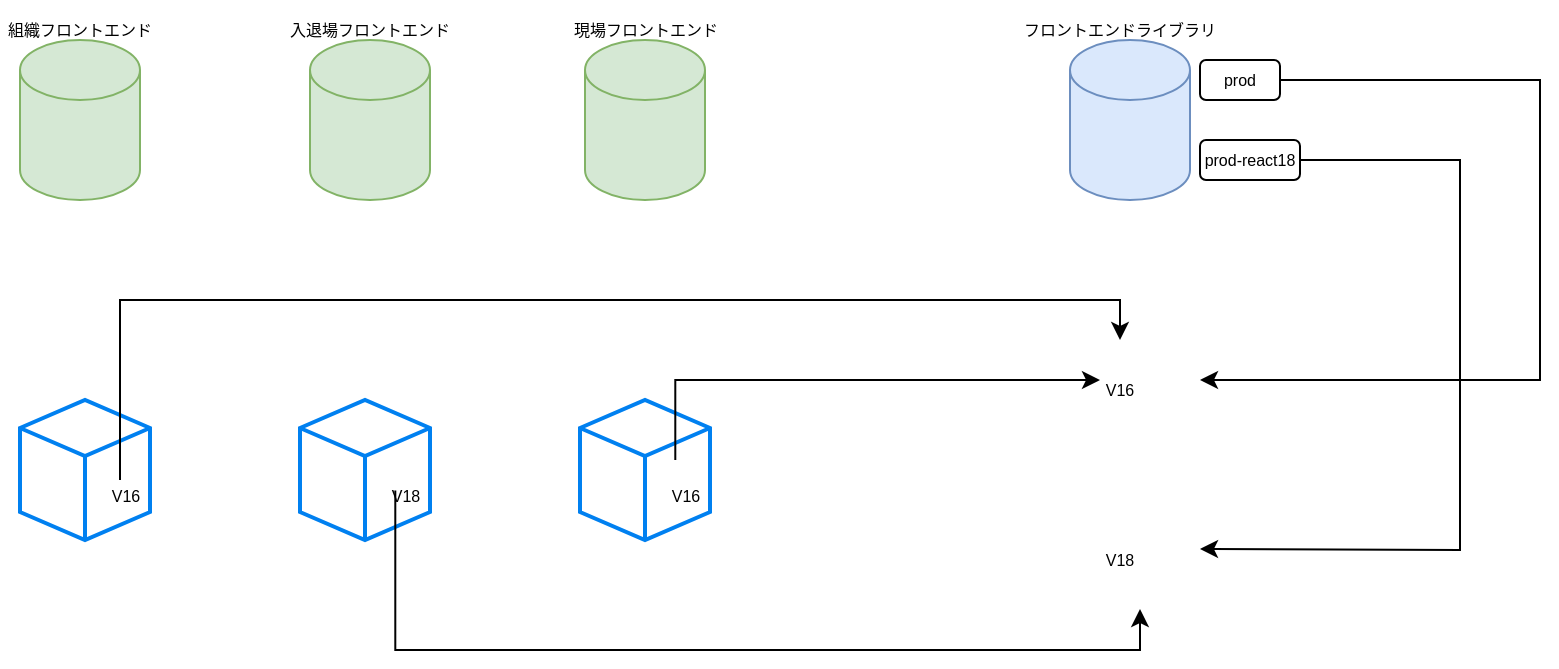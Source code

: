 <mxfile version="20.8.5" type="github">
  <diagram id="WpkYnD6l83_0RQSf9osd" name="ページ1">
    <mxGraphModel dx="1290" dy="602" grid="1" gridSize="10" guides="1" tooltips="1" connect="1" arrows="1" fold="1" page="1" pageScale="1" pageWidth="1920" pageHeight="1200" math="0" shadow="0">
      <root>
        <mxCell id="0" />
        <mxCell id="1" parent="0" />
        <mxCell id="6hjyb0fU1uYT03axCHp_-13" value="" style="group" vertex="1" connectable="0" parent="1">
          <mxGeometry x="230" y="120" width="80" height="100" as="geometry" />
        </mxCell>
        <mxCell id="6hjyb0fU1uYT03axCHp_-4" value="" style="shape=cylinder3;whiteSpace=wrap;html=1;boundedLbl=1;backgroundOutline=1;size=15;fillColor=#d5e8d4;strokeColor=#82b366;" vertex="1" parent="6hjyb0fU1uYT03axCHp_-13">
          <mxGeometry x="10" y="20" width="60" height="80" as="geometry" />
        </mxCell>
        <mxCell id="6hjyb0fU1uYT03axCHp_-5" value="組織フロントエンド" style="text;html=1;strokeColor=none;fillColor=none;align=center;verticalAlign=middle;whiteSpace=wrap;rounded=0;fontSize=8;" vertex="1" parent="6hjyb0fU1uYT03axCHp_-13">
          <mxGeometry width="80" height="30" as="geometry" />
        </mxCell>
        <mxCell id="6hjyb0fU1uYT03axCHp_-14" value="" style="group" vertex="1" connectable="0" parent="1">
          <mxGeometry x="370" y="120" width="90" height="100" as="geometry" />
        </mxCell>
        <mxCell id="6hjyb0fU1uYT03axCHp_-1" value="" style="shape=cylinder3;whiteSpace=wrap;html=1;boundedLbl=1;backgroundOutline=1;size=15;fillColor=#d5e8d4;strokeColor=#82b366;" vertex="1" parent="6hjyb0fU1uYT03axCHp_-14">
          <mxGeometry x="15" y="20" width="60" height="80" as="geometry" />
        </mxCell>
        <mxCell id="6hjyb0fU1uYT03axCHp_-12" value="入退場フロントエンド" style="text;html=1;strokeColor=none;fillColor=none;align=center;verticalAlign=middle;whiteSpace=wrap;rounded=0;fontSize=8;" vertex="1" parent="6hjyb0fU1uYT03axCHp_-14">
          <mxGeometry width="90" height="30" as="geometry" />
        </mxCell>
        <mxCell id="6hjyb0fU1uYT03axCHp_-19" value="" style="group" vertex="1" connectable="0" parent="1">
          <mxGeometry x="507.5" y="120" width="90" height="100" as="geometry" />
        </mxCell>
        <mxCell id="6hjyb0fU1uYT03axCHp_-20" value="" style="shape=cylinder3;whiteSpace=wrap;html=1;boundedLbl=1;backgroundOutline=1;size=15;fillColor=#d5e8d4;strokeColor=#82b366;" vertex="1" parent="6hjyb0fU1uYT03axCHp_-19">
          <mxGeometry x="15" y="20" width="60" height="80" as="geometry" />
        </mxCell>
        <mxCell id="6hjyb0fU1uYT03axCHp_-21" value="現場フロントエンド" style="text;html=1;strokeColor=none;fillColor=none;align=center;verticalAlign=middle;whiteSpace=wrap;rounded=0;fontSize=8;" vertex="1" parent="6hjyb0fU1uYT03axCHp_-19">
          <mxGeometry width="90" height="30" as="geometry" />
        </mxCell>
        <mxCell id="6hjyb0fU1uYT03axCHp_-22" value="" style="group" vertex="1" connectable="0" parent="1">
          <mxGeometry x="750" y="120" width="90" height="100" as="geometry" />
        </mxCell>
        <mxCell id="6hjyb0fU1uYT03axCHp_-23" value="" style="shape=cylinder3;whiteSpace=wrap;html=1;boundedLbl=1;backgroundOutline=1;size=15;fillColor=#dae8fc;strokeColor=#6c8ebf;" vertex="1" parent="6hjyb0fU1uYT03axCHp_-22">
          <mxGeometry x="15" y="20" width="60" height="80" as="geometry" />
        </mxCell>
        <mxCell id="6hjyb0fU1uYT03axCHp_-24" value="フロントエンドライブラリ" style="text;html=1;strokeColor=none;fillColor=none;align=center;verticalAlign=middle;whiteSpace=wrap;rounded=0;fontSize=8;" vertex="1" parent="6hjyb0fU1uYT03axCHp_-22">
          <mxGeometry x="-10" width="100" height="30" as="geometry" />
        </mxCell>
        <mxCell id="6hjyb0fU1uYT03axCHp_-32" value="" style="group" vertex="1" connectable="0" parent="1">
          <mxGeometry x="770" y="280" width="110" height="60" as="geometry" />
        </mxCell>
        <mxCell id="6hjyb0fU1uYT03axCHp_-27" value="" style="shape=image;html=1;verticalAlign=top;verticalLabelPosition=bottom;labelBackgroundColor=#ffffff;imageAspect=0;aspect=fixed;image=https://cdn0.iconfinder.com/data/icons/phosphor-thin-vol-3/256/package-thin-128.png;fontSize=8;" vertex="1" parent="6hjyb0fU1uYT03axCHp_-32">
          <mxGeometry width="60" height="60" as="geometry" />
        </mxCell>
        <mxCell id="6hjyb0fU1uYT03axCHp_-39" value="V16" style="text;html=1;strokeColor=none;fillColor=none;align=center;verticalAlign=middle;whiteSpace=wrap;rounded=0;fontSize=8;" vertex="1" parent="6hjyb0fU1uYT03axCHp_-32">
          <mxGeometry x="-10" y="20" width="60" height="30" as="geometry" />
        </mxCell>
        <mxCell id="6hjyb0fU1uYT03axCHp_-40" value="" style="group" vertex="1" connectable="0" parent="1">
          <mxGeometry x="770" y="364.5" width="110" height="60" as="geometry" />
        </mxCell>
        <mxCell id="6hjyb0fU1uYT03axCHp_-41" value="" style="shape=image;html=1;verticalAlign=top;verticalLabelPosition=bottom;labelBackgroundColor=#ffffff;imageAspect=0;aspect=fixed;image=https://cdn0.iconfinder.com/data/icons/phosphor-thin-vol-3/256/package-thin-128.png;fontSize=8;" vertex="1" parent="6hjyb0fU1uYT03axCHp_-40">
          <mxGeometry width="60" height="60" as="geometry" />
        </mxCell>
        <mxCell id="6hjyb0fU1uYT03axCHp_-42" value="V18" style="text;html=1;strokeColor=none;fillColor=none;align=center;verticalAlign=middle;whiteSpace=wrap;rounded=0;fontSize=8;" vertex="1" parent="6hjyb0fU1uYT03axCHp_-40">
          <mxGeometry x="-10" y="20" width="60" height="30" as="geometry" />
        </mxCell>
        <mxCell id="6hjyb0fU1uYT03axCHp_-55" value="" style="group" vertex="1" connectable="0" parent="1">
          <mxGeometry x="520" y="320" width="110" height="70" as="geometry" />
        </mxCell>
        <mxCell id="6hjyb0fU1uYT03axCHp_-26" value="" style="html=1;verticalLabelPosition=bottom;align=center;labelBackgroundColor=#ffffff;verticalAlign=top;strokeWidth=2;strokeColor=#0080F0;shadow=0;dashed=0;shape=mxgraph.ios7.icons.cube;fontSize=8;" vertex="1" parent="6hjyb0fU1uYT03axCHp_-55">
          <mxGeometry width="65" height="70" as="geometry" />
        </mxCell>
        <mxCell id="6hjyb0fU1uYT03axCHp_-46" value="" style="group" vertex="1" connectable="0" parent="6hjyb0fU1uYT03axCHp_-55">
          <mxGeometry x="40" y="30" width="70" height="30" as="geometry" />
        </mxCell>
        <mxCell id="6hjyb0fU1uYT03axCHp_-47" value="" style="shape=image;html=1;verticalAlign=top;verticalLabelPosition=bottom;labelBackgroundColor=#ffffff;imageAspect=0;aspect=fixed;image=https://cdn0.iconfinder.com/data/icons/phosphor-thin-vol-3/256/package-thin-128.png;fontSize=8;" vertex="1" parent="6hjyb0fU1uYT03axCHp_-46">
          <mxGeometry width="15.273" height="15.273" as="geometry" />
        </mxCell>
        <mxCell id="6hjyb0fU1uYT03axCHp_-48" value="V16" style="text;html=1;strokeColor=none;fillColor=none;align=center;verticalAlign=middle;whiteSpace=wrap;rounded=0;fontSize=8;" vertex="1" parent="6hjyb0fU1uYT03axCHp_-46">
          <mxGeometry x="-6.364" y="10.0" width="38.182" height="15" as="geometry" />
        </mxCell>
        <mxCell id="6hjyb0fU1uYT03axCHp_-56" value="" style="group" vertex="1" connectable="0" parent="1">
          <mxGeometry x="240" y="320" width="110" height="70" as="geometry" />
        </mxCell>
        <mxCell id="6hjyb0fU1uYT03axCHp_-57" value="" style="html=1;verticalLabelPosition=bottom;align=center;labelBackgroundColor=#ffffff;verticalAlign=top;strokeWidth=2;strokeColor=#0080F0;shadow=0;dashed=0;shape=mxgraph.ios7.icons.cube;fontSize=8;" vertex="1" parent="6hjyb0fU1uYT03axCHp_-56">
          <mxGeometry width="65" height="70" as="geometry" />
        </mxCell>
        <mxCell id="6hjyb0fU1uYT03axCHp_-58" value="" style="group" vertex="1" connectable="0" parent="6hjyb0fU1uYT03axCHp_-56">
          <mxGeometry x="40" y="30" width="70" height="30" as="geometry" />
        </mxCell>
        <mxCell id="6hjyb0fU1uYT03axCHp_-59" value="" style="shape=image;html=1;verticalAlign=top;verticalLabelPosition=bottom;labelBackgroundColor=#ffffff;imageAspect=0;aspect=fixed;image=https://cdn0.iconfinder.com/data/icons/phosphor-thin-vol-3/256/package-thin-128.png;fontSize=8;" vertex="1" parent="6hjyb0fU1uYT03axCHp_-58">
          <mxGeometry width="15.273" height="15.273" as="geometry" />
        </mxCell>
        <mxCell id="6hjyb0fU1uYT03axCHp_-60" value="V16" style="text;html=1;strokeColor=none;fillColor=none;align=center;verticalAlign=middle;whiteSpace=wrap;rounded=0;fontSize=8;" vertex="1" parent="6hjyb0fU1uYT03axCHp_-58">
          <mxGeometry x="-6.364" y="10.0" width="38.182" height="15" as="geometry" />
        </mxCell>
        <mxCell id="6hjyb0fU1uYT03axCHp_-61" value="" style="group" vertex="1" connectable="0" parent="1">
          <mxGeometry x="380" y="320" width="110" height="70" as="geometry" />
        </mxCell>
        <mxCell id="6hjyb0fU1uYT03axCHp_-62" value="" style="html=1;verticalLabelPosition=bottom;align=center;labelBackgroundColor=#ffffff;verticalAlign=top;strokeWidth=2;strokeColor=#0080F0;shadow=0;dashed=0;shape=mxgraph.ios7.icons.cube;fontSize=8;" vertex="1" parent="6hjyb0fU1uYT03axCHp_-61">
          <mxGeometry width="65" height="70" as="geometry" />
        </mxCell>
        <mxCell id="6hjyb0fU1uYT03axCHp_-63" value="" style="group" vertex="1" connectable="0" parent="6hjyb0fU1uYT03axCHp_-61">
          <mxGeometry x="40" y="30" width="70" height="30" as="geometry" />
        </mxCell>
        <mxCell id="6hjyb0fU1uYT03axCHp_-64" value="" style="shape=image;html=1;verticalAlign=top;verticalLabelPosition=bottom;labelBackgroundColor=#ffffff;imageAspect=0;aspect=fixed;image=https://cdn0.iconfinder.com/data/icons/phosphor-thin-vol-3/256/package-thin-128.png;fontSize=8;" vertex="1" parent="6hjyb0fU1uYT03axCHp_-63">
          <mxGeometry width="15.273" height="15.273" as="geometry" />
        </mxCell>
        <mxCell id="6hjyb0fU1uYT03axCHp_-65" value="V18" style="text;html=1;strokeColor=none;fillColor=none;align=center;verticalAlign=middle;whiteSpace=wrap;rounded=0;fontSize=8;" vertex="1" parent="6hjyb0fU1uYT03axCHp_-63">
          <mxGeometry x="-6.364" y="10.0" width="38.182" height="15" as="geometry" />
        </mxCell>
        <mxCell id="6hjyb0fU1uYT03axCHp_-66" style="edgeStyle=orthogonalEdgeStyle;rounded=0;orthogonalLoop=1;jettySize=auto;html=1;fontSize=8;" edge="1" parent="1" source="6hjyb0fU1uYT03axCHp_-47">
          <mxGeometry relative="1" as="geometry">
            <mxPoint x="780" y="310" as="targetPoint" />
            <Array as="points">
              <mxPoint x="568" y="310" />
            </Array>
          </mxGeometry>
        </mxCell>
        <mxCell id="6hjyb0fU1uYT03axCHp_-67" style="edgeStyle=orthogonalEdgeStyle;rounded=0;orthogonalLoop=1;jettySize=auto;html=1;entryX=0.5;entryY=1;entryDx=0;entryDy=0;fontSize=8;" edge="1" parent="1" source="6hjyb0fU1uYT03axCHp_-64" target="6hjyb0fU1uYT03axCHp_-41">
          <mxGeometry relative="1" as="geometry">
            <Array as="points">
              <mxPoint x="428" y="445" />
              <mxPoint x="800" y="445" />
            </Array>
          </mxGeometry>
        </mxCell>
        <mxCell id="6hjyb0fU1uYT03axCHp_-68" style="edgeStyle=orthogonalEdgeStyle;rounded=0;orthogonalLoop=1;jettySize=auto;html=1;fontSize=8;" edge="1" parent="1" source="6hjyb0fU1uYT03axCHp_-60">
          <mxGeometry relative="1" as="geometry">
            <mxPoint x="790" y="290" as="targetPoint" />
            <Array as="points">
              <mxPoint x="290" y="270" />
              <mxPoint x="790" y="270" />
            </Array>
          </mxGeometry>
        </mxCell>
        <mxCell id="6hjyb0fU1uYT03axCHp_-77" style="edgeStyle=none;rounded=0;orthogonalLoop=1;jettySize=auto;html=1;entryX=1;entryY=0.5;entryDx=0;entryDy=0;fontSize=8;" edge="1" parent="1" source="6hjyb0fU1uYT03axCHp_-74" target="6hjyb0fU1uYT03axCHp_-27">
          <mxGeometry relative="1" as="geometry">
            <Array as="points">
              <mxPoint x="1000" y="160" />
              <mxPoint x="1000" y="310" />
            </Array>
          </mxGeometry>
        </mxCell>
        <mxCell id="6hjyb0fU1uYT03axCHp_-74" value="prod" style="rounded=1;whiteSpace=wrap;html=1;fontSize=8;" vertex="1" parent="1">
          <mxGeometry x="830" y="150" width="40" height="20" as="geometry" />
        </mxCell>
        <mxCell id="6hjyb0fU1uYT03axCHp_-78" style="edgeStyle=none;rounded=0;orthogonalLoop=1;jettySize=auto;html=1;entryX=1;entryY=0.5;entryDx=0;entryDy=0;fontSize=8;" edge="1" parent="1" source="6hjyb0fU1uYT03axCHp_-75" target="6hjyb0fU1uYT03axCHp_-41">
          <mxGeometry relative="1" as="geometry">
            <Array as="points">
              <mxPoint x="960" y="200" />
              <mxPoint x="960" y="395" />
            </Array>
          </mxGeometry>
        </mxCell>
        <mxCell id="6hjyb0fU1uYT03axCHp_-75" value="prod-react18" style="rounded=1;whiteSpace=wrap;html=1;fontSize=8;" vertex="1" parent="1">
          <mxGeometry x="830" y="190" width="50" height="20" as="geometry" />
        </mxCell>
      </root>
    </mxGraphModel>
  </diagram>
</mxfile>
